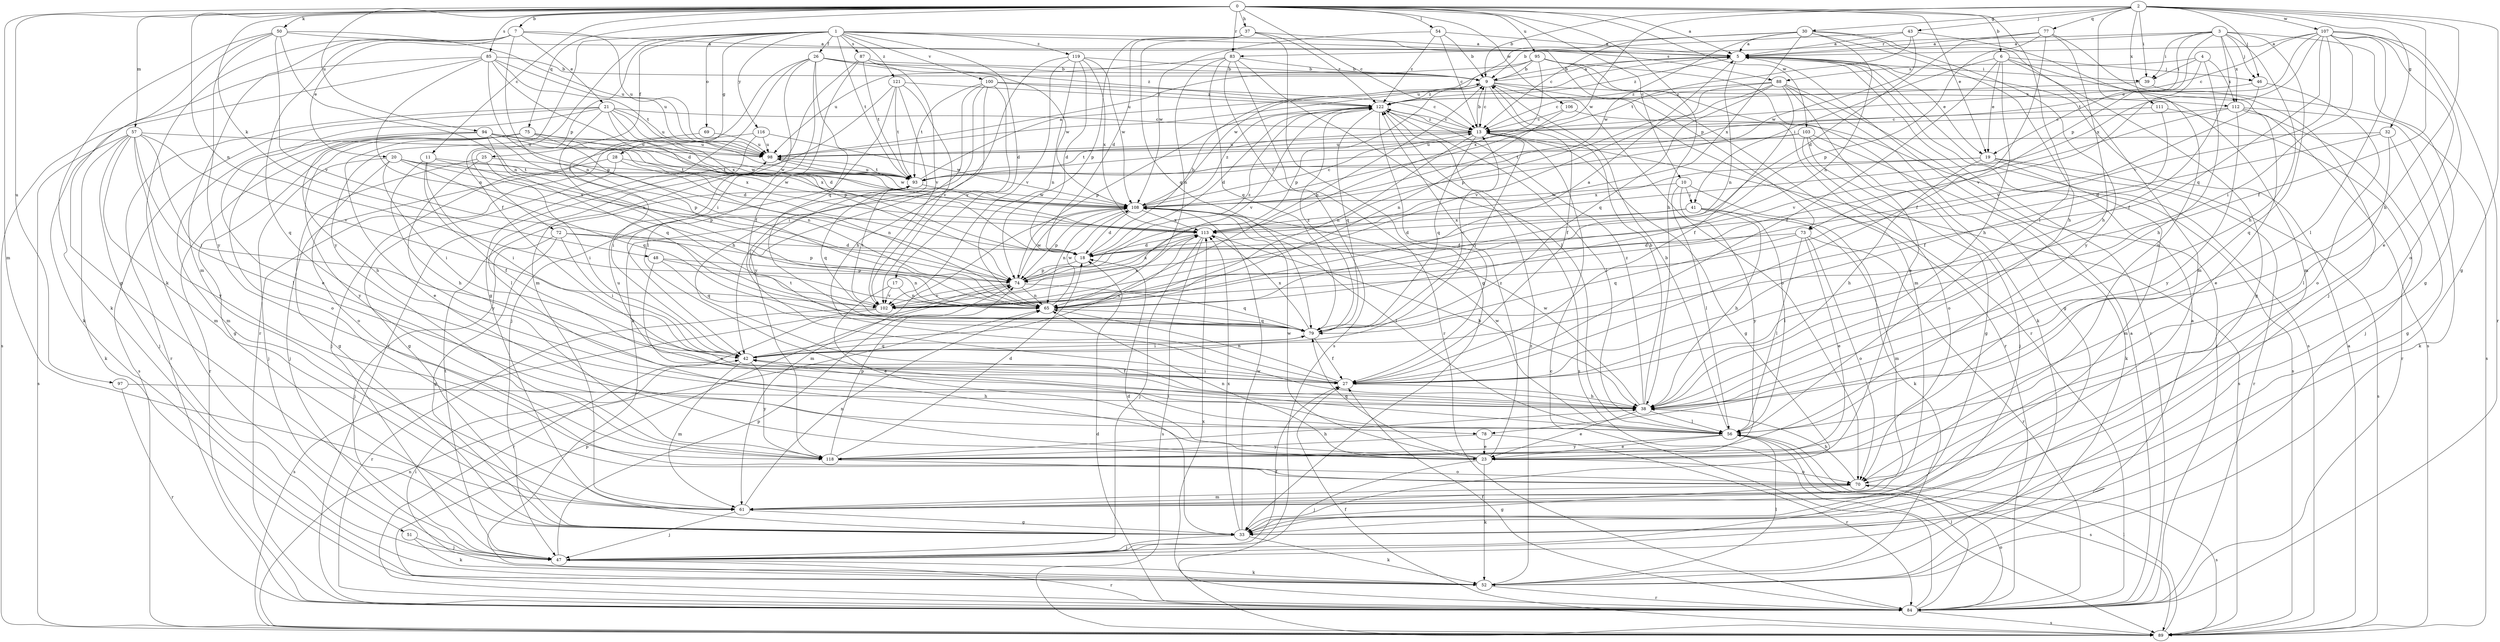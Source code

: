 strict digraph  {
0;
1;
2;
3;
4;
5;
6;
7;
9;
10;
11;
13;
17;
18;
19;
20;
21;
23;
25;
26;
27;
28;
30;
32;
33;
37;
38;
39;
41;
42;
43;
46;
47;
48;
50;
51;
52;
54;
56;
57;
61;
65;
69;
70;
72;
73;
74;
75;
77;
78;
79;
83;
84;
85;
87;
88;
89;
93;
94;
95;
97;
98;
100;
102;
103;
106;
107;
108;
111;
112;
113;
116;
118;
119;
121;
122;
0 -> 5  [label=a];
0 -> 6  [label=b];
0 -> 7  [label=b];
0 -> 10  [label=c];
0 -> 11  [label=c];
0 -> 13  [label=c];
0 -> 19  [label=e];
0 -> 37  [label=h];
0 -> 38  [label=h];
0 -> 48  [label=k];
0 -> 50  [label=k];
0 -> 54  [label=l];
0 -> 56  [label=l];
0 -> 57  [label=m];
0 -> 61  [label=m];
0 -> 65  [label=n];
0 -> 75  [label=q];
0 -> 83  [label=r];
0 -> 85  [label=s];
0 -> 94  [label=u];
0 -> 95  [label=u];
0 -> 97  [label=u];
0 -> 103  [label=w];
0 -> 106  [label=w];
1 -> 17  [label=d];
1 -> 25  [label=f];
1 -> 26  [label=f];
1 -> 27  [label=f];
1 -> 28  [label=g];
1 -> 69  [label=o];
1 -> 72  [label=p];
1 -> 73  [label=p];
1 -> 87  [label=s];
1 -> 88  [label=s];
1 -> 93  [label=t];
1 -> 100  [label=v];
1 -> 116  [label=y];
1 -> 118  [label=y];
1 -> 119  [label=z];
1 -> 121  [label=z];
2 -> 9  [label=b];
2 -> 27  [label=f];
2 -> 30  [label=g];
2 -> 32  [label=g];
2 -> 33  [label=g];
2 -> 38  [label=h];
2 -> 39  [label=i];
2 -> 43  [label=j];
2 -> 46  [label=j];
2 -> 70  [label=o];
2 -> 77  [label=q];
2 -> 107  [label=w];
2 -> 108  [label=w];
2 -> 111  [label=x];
3 -> 5  [label=a];
3 -> 19  [label=e];
3 -> 27  [label=f];
3 -> 33  [label=g];
3 -> 38  [label=h];
3 -> 39  [label=i];
3 -> 46  [label=j];
3 -> 73  [label=p];
3 -> 78  [label=q];
3 -> 83  [label=r];
3 -> 112  [label=x];
4 -> 38  [label=h];
4 -> 39  [label=i];
4 -> 88  [label=s];
4 -> 102  [label=v];
4 -> 112  [label=x];
5 -> 9  [label=b];
5 -> 19  [label=e];
5 -> 39  [label=i];
5 -> 65  [label=n];
5 -> 84  [label=r];
5 -> 89  [label=s];
5 -> 122  [label=z];
6 -> 19  [label=e];
6 -> 27  [label=f];
6 -> 33  [label=g];
6 -> 38  [label=h];
6 -> 41  [label=i];
6 -> 46  [label=j];
6 -> 89  [label=s];
7 -> 5  [label=a];
7 -> 20  [label=e];
7 -> 21  [label=e];
7 -> 51  [label=k];
7 -> 61  [label=m];
7 -> 65  [label=n];
7 -> 78  [label=q];
7 -> 98  [label=u];
9 -> 5  [label=a];
9 -> 13  [label=c];
9 -> 27  [label=f];
9 -> 70  [label=o];
9 -> 74  [label=p];
9 -> 84  [label=r];
9 -> 112  [label=x];
9 -> 122  [label=z];
10 -> 41  [label=i];
10 -> 52  [label=k];
10 -> 56  [label=l];
10 -> 108  [label=w];
10 -> 118  [label=y];
11 -> 27  [label=f];
11 -> 38  [label=h];
11 -> 42  [label=i];
11 -> 74  [label=p];
11 -> 93  [label=t];
13 -> 9  [label=b];
13 -> 33  [label=g];
13 -> 42  [label=i];
13 -> 65  [label=n];
13 -> 79  [label=q];
13 -> 89  [label=s];
13 -> 93  [label=t];
13 -> 98  [label=u];
13 -> 122  [label=z];
17 -> 23  [label=e];
17 -> 65  [label=n];
17 -> 102  [label=v];
18 -> 9  [label=b];
18 -> 74  [label=p];
19 -> 38  [label=h];
19 -> 61  [label=m];
19 -> 84  [label=r];
19 -> 89  [label=s];
19 -> 93  [label=t];
19 -> 113  [label=x];
20 -> 42  [label=i];
20 -> 47  [label=j];
20 -> 70  [label=o];
20 -> 79  [label=q];
20 -> 93  [label=t];
20 -> 108  [label=w];
20 -> 113  [label=x];
21 -> 13  [label=c];
21 -> 18  [label=d];
21 -> 23  [label=e];
21 -> 74  [label=p];
21 -> 84  [label=r];
21 -> 89  [label=s];
21 -> 98  [label=u];
21 -> 102  [label=v];
21 -> 113  [label=x];
23 -> 47  [label=j];
23 -> 52  [label=k];
23 -> 65  [label=n];
23 -> 70  [label=o];
23 -> 79  [label=q];
23 -> 108  [label=w];
23 -> 122  [label=z];
25 -> 33  [label=g];
25 -> 42  [label=i];
25 -> 93  [label=t];
25 -> 118  [label=y];
26 -> 9  [label=b];
26 -> 33  [label=g];
26 -> 42  [label=i];
26 -> 56  [label=l];
26 -> 79  [label=q];
26 -> 84  [label=r];
26 -> 108  [label=w];
26 -> 122  [label=z];
27 -> 38  [label=h];
27 -> 42  [label=i];
27 -> 65  [label=n];
27 -> 93  [label=t];
28 -> 33  [label=g];
28 -> 47  [label=j];
28 -> 65  [label=n];
28 -> 93  [label=t];
30 -> 5  [label=a];
30 -> 13  [label=c];
30 -> 38  [label=h];
30 -> 61  [label=m];
30 -> 65  [label=n];
30 -> 98  [label=u];
30 -> 108  [label=w];
30 -> 113  [label=x];
30 -> 118  [label=y];
32 -> 18  [label=d];
32 -> 33  [label=g];
32 -> 56  [label=l];
32 -> 98  [label=u];
33 -> 18  [label=d];
33 -> 47  [label=j];
33 -> 52  [label=k];
33 -> 108  [label=w];
33 -> 113  [label=x];
37 -> 5  [label=a];
37 -> 18  [label=d];
37 -> 33  [label=g];
37 -> 74  [label=p];
37 -> 79  [label=q];
37 -> 122  [label=z];
38 -> 9  [label=b];
38 -> 23  [label=e];
38 -> 56  [label=l];
38 -> 98  [label=u];
38 -> 108  [label=w];
38 -> 122  [label=z];
39 -> 13  [label=c];
39 -> 89  [label=s];
41 -> 18  [label=d];
41 -> 38  [label=h];
41 -> 56  [label=l];
41 -> 61  [label=m];
41 -> 113  [label=x];
42 -> 27  [label=f];
42 -> 61  [label=m];
42 -> 79  [label=q];
42 -> 113  [label=x];
42 -> 118  [label=y];
43 -> 5  [label=a];
43 -> 9  [label=b];
43 -> 61  [label=m];
43 -> 93  [label=t];
43 -> 108  [label=w];
46 -> 70  [label=o];
46 -> 102  [label=v];
46 -> 122  [label=z];
47 -> 27  [label=f];
47 -> 52  [label=k];
47 -> 74  [label=p];
47 -> 84  [label=r];
47 -> 93  [label=t];
48 -> 23  [label=e];
48 -> 65  [label=n];
48 -> 74  [label=p];
48 -> 79  [label=q];
50 -> 5  [label=a];
50 -> 33  [label=g];
50 -> 52  [label=k];
50 -> 65  [label=n];
50 -> 98  [label=u];
50 -> 102  [label=v];
50 -> 118  [label=y];
51 -> 47  [label=j];
51 -> 52  [label=k];
52 -> 5  [label=a];
52 -> 42  [label=i];
52 -> 56  [label=l];
52 -> 84  [label=r];
52 -> 122  [label=z];
54 -> 5  [label=a];
54 -> 9  [label=b];
54 -> 13  [label=c];
54 -> 108  [label=w];
54 -> 122  [label=z];
56 -> 9  [label=b];
56 -> 23  [label=e];
56 -> 42  [label=i];
56 -> 89  [label=s];
56 -> 108  [label=w];
56 -> 118  [label=y];
57 -> 42  [label=i];
57 -> 47  [label=j];
57 -> 52  [label=k];
57 -> 56  [label=l];
57 -> 61  [label=m];
57 -> 89  [label=s];
57 -> 98  [label=u];
57 -> 102  [label=v];
57 -> 118  [label=y];
61 -> 33  [label=g];
61 -> 47  [label=j];
61 -> 65  [label=n];
65 -> 5  [label=a];
65 -> 9  [label=b];
65 -> 79  [label=q];
65 -> 108  [label=w];
69 -> 42  [label=i];
69 -> 98  [label=u];
70 -> 33  [label=g];
70 -> 38  [label=h];
70 -> 61  [label=m];
70 -> 89  [label=s];
72 -> 18  [label=d];
72 -> 33  [label=g];
72 -> 42  [label=i];
72 -> 47  [label=j];
72 -> 74  [label=p];
73 -> 18  [label=d];
73 -> 23  [label=e];
73 -> 56  [label=l];
73 -> 70  [label=o];
73 -> 79  [label=q];
73 -> 84  [label=r];
74 -> 65  [label=n];
74 -> 79  [label=q];
74 -> 84  [label=r];
74 -> 102  [label=v];
74 -> 108  [label=w];
74 -> 113  [label=x];
74 -> 122  [label=z];
75 -> 23  [label=e];
75 -> 33  [label=g];
75 -> 65  [label=n];
75 -> 84  [label=r];
75 -> 98  [label=u];
75 -> 108  [label=w];
75 -> 113  [label=x];
75 -> 118  [label=y];
77 -> 5  [label=a];
77 -> 18  [label=d];
77 -> 27  [label=f];
77 -> 38  [label=h];
77 -> 47  [label=j];
77 -> 74  [label=p];
78 -> 23  [label=e];
78 -> 84  [label=r];
78 -> 118  [label=y];
79 -> 13  [label=c];
79 -> 27  [label=f];
79 -> 42  [label=i];
79 -> 113  [label=x];
79 -> 122  [label=z];
83 -> 9  [label=b];
83 -> 56  [label=l];
83 -> 65  [label=n];
83 -> 79  [label=q];
83 -> 84  [label=r];
83 -> 89  [label=s];
83 -> 98  [label=u];
84 -> 5  [label=a];
84 -> 13  [label=c];
84 -> 18  [label=d];
84 -> 27  [label=f];
84 -> 56  [label=l];
84 -> 70  [label=o];
84 -> 74  [label=p];
84 -> 89  [label=s];
84 -> 113  [label=x];
85 -> 9  [label=b];
85 -> 18  [label=d];
85 -> 52  [label=k];
85 -> 65  [label=n];
85 -> 74  [label=p];
85 -> 89  [label=s];
85 -> 93  [label=t];
85 -> 98  [label=u];
87 -> 9  [label=b];
87 -> 27  [label=f];
87 -> 61  [label=m];
87 -> 93  [label=t];
87 -> 102  [label=v];
88 -> 23  [label=e];
88 -> 27  [label=f];
88 -> 33  [label=g];
88 -> 74  [label=p];
88 -> 79  [label=q];
88 -> 84  [label=r];
88 -> 102  [label=v];
88 -> 122  [label=z];
89 -> 5  [label=a];
89 -> 27  [label=f];
89 -> 56  [label=l];
89 -> 65  [label=n];
93 -> 5  [label=a];
93 -> 79  [label=q];
93 -> 98  [label=u];
93 -> 108  [label=w];
94 -> 18  [label=d];
94 -> 38  [label=h];
94 -> 61  [label=m];
94 -> 70  [label=o];
94 -> 74  [label=p];
94 -> 79  [label=q];
94 -> 98  [label=u];
94 -> 108  [label=w];
94 -> 113  [label=x];
95 -> 9  [label=b];
95 -> 52  [label=k];
95 -> 61  [label=m];
95 -> 84  [label=r];
95 -> 98  [label=u];
95 -> 108  [label=w];
95 -> 113  [label=x];
97 -> 38  [label=h];
97 -> 84  [label=r];
98 -> 93  [label=t];
98 -> 108  [label=w];
100 -> 13  [label=c];
100 -> 38  [label=h];
100 -> 42  [label=i];
100 -> 93  [label=t];
100 -> 102  [label=v];
100 -> 118  [label=y];
100 -> 122  [label=z];
102 -> 84  [label=r];
102 -> 89  [label=s];
102 -> 93  [label=t];
102 -> 113  [label=x];
103 -> 33  [label=g];
103 -> 47  [label=j];
103 -> 52  [label=k];
103 -> 70  [label=o];
103 -> 93  [label=t];
103 -> 98  [label=u];
106 -> 13  [label=c];
106 -> 65  [label=n];
106 -> 89  [label=s];
107 -> 5  [label=a];
107 -> 13  [label=c];
107 -> 23  [label=e];
107 -> 42  [label=i];
107 -> 56  [label=l];
107 -> 70  [label=o];
107 -> 79  [label=q];
107 -> 84  [label=r];
107 -> 93  [label=t];
107 -> 102  [label=v];
107 -> 113  [label=x];
108 -> 13  [label=c];
108 -> 18  [label=d];
108 -> 56  [label=l];
108 -> 61  [label=m];
108 -> 65  [label=n];
108 -> 74  [label=p];
108 -> 113  [label=x];
108 -> 122  [label=z];
111 -> 13  [label=c];
111 -> 27  [label=f];
111 -> 84  [label=r];
112 -> 13  [label=c];
112 -> 23  [label=e];
112 -> 47  [label=j];
112 -> 52  [label=k];
112 -> 102  [label=v];
112 -> 118  [label=y];
113 -> 18  [label=d];
113 -> 38  [label=h];
113 -> 47  [label=j];
113 -> 89  [label=s];
116 -> 47  [label=j];
116 -> 56  [label=l];
116 -> 98  [label=u];
116 -> 108  [label=w];
118 -> 18  [label=d];
118 -> 38  [label=h];
118 -> 70  [label=o];
118 -> 74  [label=p];
119 -> 9  [label=b];
119 -> 18  [label=d];
119 -> 52  [label=k];
119 -> 65  [label=n];
119 -> 102  [label=v];
119 -> 108  [label=w];
119 -> 113  [label=x];
121 -> 38  [label=h];
121 -> 47  [label=j];
121 -> 84  [label=r];
121 -> 93  [label=t];
121 -> 102  [label=v];
121 -> 122  [label=z];
122 -> 13  [label=c];
122 -> 18  [label=d];
122 -> 27  [label=f];
122 -> 56  [label=l];
122 -> 74  [label=p];
122 -> 79  [label=q];
122 -> 89  [label=s];
122 -> 102  [label=v];
}
